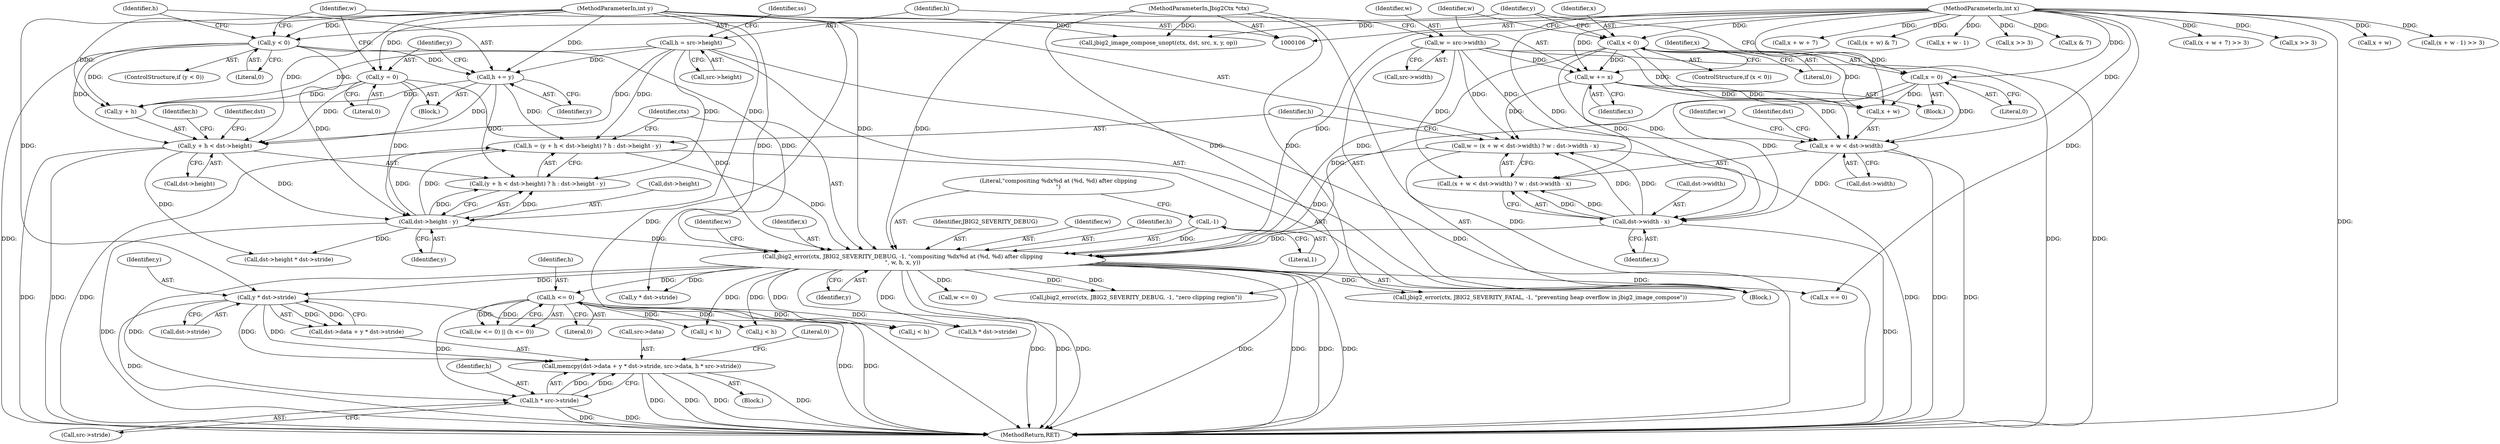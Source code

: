 digraph "0_ghostscript_e698d5c11d27212aa1098bc5b1673a3378563092_3@pointer" {
"1000247" [label="(Call,memcpy(dst->data + y * dst->stride, src->data, h * src->stride))"];
"1000252" [label="(Call,y * dst->stride)"];
"1000209" [label="(Call,jbig2_error(ctx, JBIG2_SEVERITY_DEBUG, -1, \"compositing %dx%d at (%d, %d) after clipping\n\", w, h, x, y))"];
"1000107" [label="(MethodParameterIn,Jbig2Ctx *ctx)"];
"1000212" [label="(Call,-1)"];
"1000177" [label="(Call,w = (x + w < dst->width) ? w : dst->width - x)"];
"1000140" [label="(Call,w = src->width)"];
"1000160" [label="(Call,w += x)"];
"1000156" [label="(Call,x < 0)"];
"1000110" [label="(MethodParameterIn,int x)"];
"1000188" [label="(Call,dst->width - x)"];
"1000180" [label="(Call,x + w < dst->width)"];
"1000163" [label="(Call,x = 0)"];
"1000193" [label="(Call,h = (y + h < dst->height) ? h : dst->height - y)"];
"1000171" [label="(Call,h += y)"];
"1000167" [label="(Call,y < 0)"];
"1000111" [label="(MethodParameterIn,int y)"];
"1000145" [label="(Call,h = src->height)"];
"1000204" [label="(Call,dst->height - y)"];
"1000196" [label="(Call,y + h < dst->height)"];
"1000174" [label="(Call,y = 0)"];
"1000260" [label="(Call,h * src->stride)"];
"1000224" [label="(Call,h <= 0)"];
"1000189" [label="(Call,dst->width)"];
"1000274" [label="(Call,(x + w - 1) >> 3)"];
"1000477" [label="(Call,x + w + 7)"];
"1000197" [label="(Call,y + h)"];
"1000298" [label="(Call,y * dst->stride)"];
"1000180" [label="(Call,x + w < dst->width)"];
"1000254" [label="(Call,dst->stride)"];
"1000176" [label="(Literal,0)"];
"1000187" [label="(Identifier,w)"];
"1000175" [label="(Identifier,y)"];
"1000161" [label="(Identifier,w)"];
"1000158" [label="(Literal,0)"];
"1000218" [label="(Identifier,y)"];
"1000162" [label="(Identifier,x)"];
"1000188" [label="(Call,dst->width - x)"];
"1000226" [label="(Literal,0)"];
"1000206" [label="(Identifier,dst)"];
"1000502" [label="(Call,(x + w) & 7)"];
"1000204" [label="(Call,dst->height - y)"];
"1000179" [label="(Call,(x + w < dst->width) ? w : dst->width - x)"];
"1000421" [label="(Call,j < h)"];
"1000266" [label="(Literal,0)"];
"1000275" [label="(Call,x + w - 1)"];
"1000212" [label="(Call,-1)"];
"1000205" [label="(Call,dst->height)"];
"1000174" [label="(Call,y = 0)"];
"1000253" [label="(Identifier,y)"];
"1000178" [label="(Identifier,w)"];
"1000319" [label="(Call,h * dst->stride)"];
"1000173" [label="(Identifier,y)"];
"1000147" [label="(Call,src->height)"];
"1000483" [label="(Call,x >> 3)"];
"1000370" [label="(Call,j < h)"];
"1000216" [label="(Identifier,h)"];
"1000159" [label="(Block,)"];
"1000200" [label="(Call,dst->height)"];
"1000246" [label="(Block,)"];
"1000165" [label="(Literal,0)"];
"1000238" [label="(Call,x == 0)"];
"1000224" [label="(Call,h <= 0)"];
"1000172" [label="(Identifier,h)"];
"1000222" [label="(Identifier,w)"];
"1000217" [label="(Identifier,x)"];
"1000209" [label="(Call,jbig2_error(ctx, JBIG2_SEVERITY_DEBUG, -1, \"compositing %dx%d at (%d, %d) after clipping\n\", w, h, x, y))"];
"1000169" [label="(Literal,0)"];
"1000164" [label="(Identifier,x)"];
"1000160" [label="(Call,w += x)"];
"1000140" [label="(Call,w = src->width)"];
"1000184" [label="(Call,dst->width)"];
"1000142" [label="(Call,src->width)"];
"1000221" [label="(Call,w <= 0)"];
"1000151" [label="(Identifier,ss)"];
"1000110" [label="(MethodParameterIn,int x)"];
"1000166" [label="(ControlStructure,if (y < 0))"];
"1000133" [label="(Call,jbig2_image_compose_unopt(ctx, dst, src, x, y, op))"];
"1000113" [label="(Block,)"];
"1000141" [label="(Identifier,w)"];
"1000193" [label="(Call,h = (y + h < dst->height) ? h : dst->height - y)"];
"1000190" [label="(Identifier,dst)"];
"1000208" [label="(Identifier,y)"];
"1000156" [label="(Call,x < 0)"];
"1000257" [label="(Call,src->data)"];
"1000211" [label="(Identifier,JBIG2_SEVERITY_DEBUG)"];
"1000192" [label="(Identifier,x)"];
"1000348" [label="(Call,jbig2_error(ctx, JBIG2_SEVERITY_FATAL, -1, \"preventing heap overflow in jbig2_image_compose\"))"];
"1000210" [label="(Identifier,ctx)"];
"1000195" [label="(Call,(y + h < dst->height) ? h : dst->height - y)"];
"1000107" [label="(MethodParameterIn,Jbig2Ctx *ctx)"];
"1000214" [label="(Literal,\"compositing %dx%d at (%d, %d) after clipping\n\")"];
"1000203" [label="(Identifier,h)"];
"1000252" [label="(Call,y * dst->stride)"];
"1000177" [label="(Call,w = (x + w < dst->width) ? w : dst->width - x)"];
"1000155" [label="(ControlStructure,if (x < 0))"];
"1000171" [label="(Call,h += y)"];
"1000248" [label="(Call,dst->data + y * dst->stride)"];
"1000624" [label="(MethodReturn,RET)"];
"1000146" [label="(Identifier,h)"];
"1000503" [label="(Call,x + w)"];
"1000111" [label="(MethodParameterIn,int y)"];
"1000247" [label="(Call,memcpy(dst->data + y * dst->stride, src->data, h * src->stride))"];
"1000283" [label="(Call,x & 7)"];
"1000476" [label="(Call,(x + w + 7) >> 3)"];
"1000220" [label="(Call,(w <= 0) || (h <= 0))"];
"1000145" [label="(Call,h = src->height)"];
"1000170" [label="(Block,)"];
"1000163" [label="(Call,x = 0)"];
"1000157" [label="(Identifier,x)"];
"1000167" [label="(Call,y < 0)"];
"1000194" [label="(Identifier,h)"];
"1000196" [label="(Call,y + h < dst->height)"];
"1000225" [label="(Identifier,h)"];
"1000213" [label="(Literal,1)"];
"1000260" [label="(Call,h * src->stride)"];
"1000168" [label="(Identifier,y)"];
"1000262" [label="(Call,src->stride)"];
"1000269" [label="(Call,x >> 3)"];
"1000524" [label="(Call,j < h)"];
"1000339" [label="(Call,dst->height * dst->stride)"];
"1000228" [label="(Call,jbig2_error(ctx, JBIG2_SEVERITY_DEBUG, -1, \"zero clipping region\"))"];
"1000181" [label="(Call,x + w)"];
"1000261" [label="(Identifier,h)"];
"1000215" [label="(Identifier,w)"];
"1000247" -> "1000246"  [label="AST: "];
"1000247" -> "1000260"  [label="CFG: "];
"1000248" -> "1000247"  [label="AST: "];
"1000257" -> "1000247"  [label="AST: "];
"1000260" -> "1000247"  [label="AST: "];
"1000266" -> "1000247"  [label="CFG: "];
"1000247" -> "1000624"  [label="DDG: "];
"1000247" -> "1000624"  [label="DDG: "];
"1000247" -> "1000624"  [label="DDG: "];
"1000247" -> "1000624"  [label="DDG: "];
"1000252" -> "1000247"  [label="DDG: "];
"1000252" -> "1000247"  [label="DDG: "];
"1000260" -> "1000247"  [label="DDG: "];
"1000260" -> "1000247"  [label="DDG: "];
"1000252" -> "1000248"  [label="AST: "];
"1000252" -> "1000254"  [label="CFG: "];
"1000253" -> "1000252"  [label="AST: "];
"1000254" -> "1000252"  [label="AST: "];
"1000248" -> "1000252"  [label="CFG: "];
"1000252" -> "1000624"  [label="DDG: "];
"1000252" -> "1000624"  [label="DDG: "];
"1000252" -> "1000248"  [label="DDG: "];
"1000252" -> "1000248"  [label="DDG: "];
"1000209" -> "1000252"  [label="DDG: "];
"1000111" -> "1000252"  [label="DDG: "];
"1000209" -> "1000113"  [label="AST: "];
"1000209" -> "1000218"  [label="CFG: "];
"1000210" -> "1000209"  [label="AST: "];
"1000211" -> "1000209"  [label="AST: "];
"1000212" -> "1000209"  [label="AST: "];
"1000214" -> "1000209"  [label="AST: "];
"1000215" -> "1000209"  [label="AST: "];
"1000216" -> "1000209"  [label="AST: "];
"1000217" -> "1000209"  [label="AST: "];
"1000218" -> "1000209"  [label="AST: "];
"1000222" -> "1000209"  [label="CFG: "];
"1000209" -> "1000624"  [label="DDG: "];
"1000209" -> "1000624"  [label="DDG: "];
"1000209" -> "1000624"  [label="DDG: "];
"1000209" -> "1000624"  [label="DDG: "];
"1000209" -> "1000624"  [label="DDG: "];
"1000209" -> "1000624"  [label="DDG: "];
"1000209" -> "1000624"  [label="DDG: "];
"1000107" -> "1000209"  [label="DDG: "];
"1000212" -> "1000209"  [label="DDG: "];
"1000177" -> "1000209"  [label="DDG: "];
"1000193" -> "1000209"  [label="DDG: "];
"1000188" -> "1000209"  [label="DDG: "];
"1000110" -> "1000209"  [label="DDG: "];
"1000163" -> "1000209"  [label="DDG: "];
"1000156" -> "1000209"  [label="DDG: "];
"1000204" -> "1000209"  [label="DDG: "];
"1000111" -> "1000209"  [label="DDG: "];
"1000167" -> "1000209"  [label="DDG: "];
"1000174" -> "1000209"  [label="DDG: "];
"1000209" -> "1000221"  [label="DDG: "];
"1000209" -> "1000224"  [label="DDG: "];
"1000209" -> "1000228"  [label="DDG: "];
"1000209" -> "1000228"  [label="DDG: "];
"1000209" -> "1000238"  [label="DDG: "];
"1000209" -> "1000260"  [label="DDG: "];
"1000209" -> "1000298"  [label="DDG: "];
"1000209" -> "1000319"  [label="DDG: "];
"1000209" -> "1000348"  [label="DDG: "];
"1000209" -> "1000370"  [label="DDG: "];
"1000209" -> "1000421"  [label="DDG: "];
"1000209" -> "1000524"  [label="DDG: "];
"1000107" -> "1000106"  [label="AST: "];
"1000107" -> "1000624"  [label="DDG: "];
"1000107" -> "1000133"  [label="DDG: "];
"1000107" -> "1000228"  [label="DDG: "];
"1000107" -> "1000348"  [label="DDG: "];
"1000212" -> "1000213"  [label="CFG: "];
"1000213" -> "1000212"  [label="AST: "];
"1000214" -> "1000212"  [label="CFG: "];
"1000177" -> "1000113"  [label="AST: "];
"1000177" -> "1000179"  [label="CFG: "];
"1000178" -> "1000177"  [label="AST: "];
"1000179" -> "1000177"  [label="AST: "];
"1000194" -> "1000177"  [label="CFG: "];
"1000177" -> "1000624"  [label="DDG: "];
"1000140" -> "1000177"  [label="DDG: "];
"1000160" -> "1000177"  [label="DDG: "];
"1000188" -> "1000177"  [label="DDG: "];
"1000188" -> "1000177"  [label="DDG: "];
"1000140" -> "1000113"  [label="AST: "];
"1000140" -> "1000142"  [label="CFG: "];
"1000141" -> "1000140"  [label="AST: "];
"1000142" -> "1000140"  [label="AST: "];
"1000146" -> "1000140"  [label="CFG: "];
"1000140" -> "1000624"  [label="DDG: "];
"1000140" -> "1000160"  [label="DDG: "];
"1000140" -> "1000180"  [label="DDG: "];
"1000140" -> "1000181"  [label="DDG: "];
"1000140" -> "1000179"  [label="DDG: "];
"1000160" -> "1000159"  [label="AST: "];
"1000160" -> "1000162"  [label="CFG: "];
"1000161" -> "1000160"  [label="AST: "];
"1000162" -> "1000160"  [label="AST: "];
"1000164" -> "1000160"  [label="CFG: "];
"1000156" -> "1000160"  [label="DDG: "];
"1000110" -> "1000160"  [label="DDG: "];
"1000160" -> "1000180"  [label="DDG: "];
"1000160" -> "1000181"  [label="DDG: "];
"1000160" -> "1000179"  [label="DDG: "];
"1000156" -> "1000155"  [label="AST: "];
"1000156" -> "1000158"  [label="CFG: "];
"1000157" -> "1000156"  [label="AST: "];
"1000158" -> "1000156"  [label="AST: "];
"1000161" -> "1000156"  [label="CFG: "];
"1000168" -> "1000156"  [label="CFG: "];
"1000156" -> "1000624"  [label="DDG: "];
"1000110" -> "1000156"  [label="DDG: "];
"1000156" -> "1000180"  [label="DDG: "];
"1000156" -> "1000181"  [label="DDG: "];
"1000156" -> "1000188"  [label="DDG: "];
"1000110" -> "1000106"  [label="AST: "];
"1000110" -> "1000624"  [label="DDG: "];
"1000110" -> "1000133"  [label="DDG: "];
"1000110" -> "1000163"  [label="DDG: "];
"1000110" -> "1000180"  [label="DDG: "];
"1000110" -> "1000181"  [label="DDG: "];
"1000110" -> "1000188"  [label="DDG: "];
"1000110" -> "1000238"  [label="DDG: "];
"1000110" -> "1000269"  [label="DDG: "];
"1000110" -> "1000274"  [label="DDG: "];
"1000110" -> "1000275"  [label="DDG: "];
"1000110" -> "1000283"  [label="DDG: "];
"1000110" -> "1000476"  [label="DDG: "];
"1000110" -> "1000477"  [label="DDG: "];
"1000110" -> "1000483"  [label="DDG: "];
"1000110" -> "1000502"  [label="DDG: "];
"1000110" -> "1000503"  [label="DDG: "];
"1000188" -> "1000179"  [label="AST: "];
"1000188" -> "1000192"  [label="CFG: "];
"1000189" -> "1000188"  [label="AST: "];
"1000192" -> "1000188"  [label="AST: "];
"1000179" -> "1000188"  [label="CFG: "];
"1000188" -> "1000624"  [label="DDG: "];
"1000188" -> "1000179"  [label="DDG: "];
"1000188" -> "1000179"  [label="DDG: "];
"1000180" -> "1000188"  [label="DDG: "];
"1000163" -> "1000188"  [label="DDG: "];
"1000180" -> "1000179"  [label="AST: "];
"1000180" -> "1000184"  [label="CFG: "];
"1000181" -> "1000180"  [label="AST: "];
"1000184" -> "1000180"  [label="AST: "];
"1000187" -> "1000180"  [label="CFG: "];
"1000190" -> "1000180"  [label="CFG: "];
"1000180" -> "1000624"  [label="DDG: "];
"1000180" -> "1000624"  [label="DDG: "];
"1000163" -> "1000180"  [label="DDG: "];
"1000163" -> "1000159"  [label="AST: "];
"1000163" -> "1000165"  [label="CFG: "];
"1000164" -> "1000163"  [label="AST: "];
"1000165" -> "1000163"  [label="AST: "];
"1000168" -> "1000163"  [label="CFG: "];
"1000163" -> "1000181"  [label="DDG: "];
"1000193" -> "1000113"  [label="AST: "];
"1000193" -> "1000195"  [label="CFG: "];
"1000194" -> "1000193"  [label="AST: "];
"1000195" -> "1000193"  [label="AST: "];
"1000210" -> "1000193"  [label="CFG: "];
"1000193" -> "1000624"  [label="DDG: "];
"1000171" -> "1000193"  [label="DDG: "];
"1000145" -> "1000193"  [label="DDG: "];
"1000204" -> "1000193"  [label="DDG: "];
"1000204" -> "1000193"  [label="DDG: "];
"1000171" -> "1000170"  [label="AST: "];
"1000171" -> "1000173"  [label="CFG: "];
"1000172" -> "1000171"  [label="AST: "];
"1000173" -> "1000171"  [label="AST: "];
"1000175" -> "1000171"  [label="CFG: "];
"1000167" -> "1000171"  [label="DDG: "];
"1000111" -> "1000171"  [label="DDG: "];
"1000145" -> "1000171"  [label="DDG: "];
"1000171" -> "1000196"  [label="DDG: "];
"1000171" -> "1000197"  [label="DDG: "];
"1000171" -> "1000195"  [label="DDG: "];
"1000167" -> "1000166"  [label="AST: "];
"1000167" -> "1000169"  [label="CFG: "];
"1000168" -> "1000167"  [label="AST: "];
"1000169" -> "1000167"  [label="AST: "];
"1000172" -> "1000167"  [label="CFG: "];
"1000178" -> "1000167"  [label="CFG: "];
"1000167" -> "1000624"  [label="DDG: "];
"1000111" -> "1000167"  [label="DDG: "];
"1000167" -> "1000196"  [label="DDG: "];
"1000167" -> "1000197"  [label="DDG: "];
"1000167" -> "1000204"  [label="DDG: "];
"1000111" -> "1000106"  [label="AST: "];
"1000111" -> "1000624"  [label="DDG: "];
"1000111" -> "1000133"  [label="DDG: "];
"1000111" -> "1000174"  [label="DDG: "];
"1000111" -> "1000196"  [label="DDG: "];
"1000111" -> "1000197"  [label="DDG: "];
"1000111" -> "1000204"  [label="DDG: "];
"1000111" -> "1000298"  [label="DDG: "];
"1000145" -> "1000113"  [label="AST: "];
"1000145" -> "1000147"  [label="CFG: "];
"1000146" -> "1000145"  [label="AST: "];
"1000147" -> "1000145"  [label="AST: "];
"1000151" -> "1000145"  [label="CFG: "];
"1000145" -> "1000624"  [label="DDG: "];
"1000145" -> "1000196"  [label="DDG: "];
"1000145" -> "1000197"  [label="DDG: "];
"1000145" -> "1000195"  [label="DDG: "];
"1000204" -> "1000195"  [label="AST: "];
"1000204" -> "1000208"  [label="CFG: "];
"1000205" -> "1000204"  [label="AST: "];
"1000208" -> "1000204"  [label="AST: "];
"1000195" -> "1000204"  [label="CFG: "];
"1000204" -> "1000624"  [label="DDG: "];
"1000204" -> "1000195"  [label="DDG: "];
"1000204" -> "1000195"  [label="DDG: "];
"1000196" -> "1000204"  [label="DDG: "];
"1000174" -> "1000204"  [label="DDG: "];
"1000204" -> "1000339"  [label="DDG: "];
"1000196" -> "1000195"  [label="AST: "];
"1000196" -> "1000200"  [label="CFG: "];
"1000197" -> "1000196"  [label="AST: "];
"1000200" -> "1000196"  [label="AST: "];
"1000203" -> "1000196"  [label="CFG: "];
"1000206" -> "1000196"  [label="CFG: "];
"1000196" -> "1000624"  [label="DDG: "];
"1000196" -> "1000624"  [label="DDG: "];
"1000174" -> "1000196"  [label="DDG: "];
"1000196" -> "1000339"  [label="DDG: "];
"1000174" -> "1000170"  [label="AST: "];
"1000174" -> "1000176"  [label="CFG: "];
"1000175" -> "1000174"  [label="AST: "];
"1000176" -> "1000174"  [label="AST: "];
"1000178" -> "1000174"  [label="CFG: "];
"1000174" -> "1000197"  [label="DDG: "];
"1000260" -> "1000262"  [label="CFG: "];
"1000261" -> "1000260"  [label="AST: "];
"1000262" -> "1000260"  [label="AST: "];
"1000260" -> "1000624"  [label="DDG: "];
"1000260" -> "1000624"  [label="DDG: "];
"1000224" -> "1000260"  [label="DDG: "];
"1000224" -> "1000220"  [label="AST: "];
"1000224" -> "1000226"  [label="CFG: "];
"1000225" -> "1000224"  [label="AST: "];
"1000226" -> "1000224"  [label="AST: "];
"1000220" -> "1000224"  [label="CFG: "];
"1000224" -> "1000624"  [label="DDG: "];
"1000224" -> "1000220"  [label="DDG: "];
"1000224" -> "1000220"  [label="DDG: "];
"1000224" -> "1000319"  [label="DDG: "];
"1000224" -> "1000370"  [label="DDG: "];
"1000224" -> "1000421"  [label="DDG: "];
"1000224" -> "1000524"  [label="DDG: "];
}
